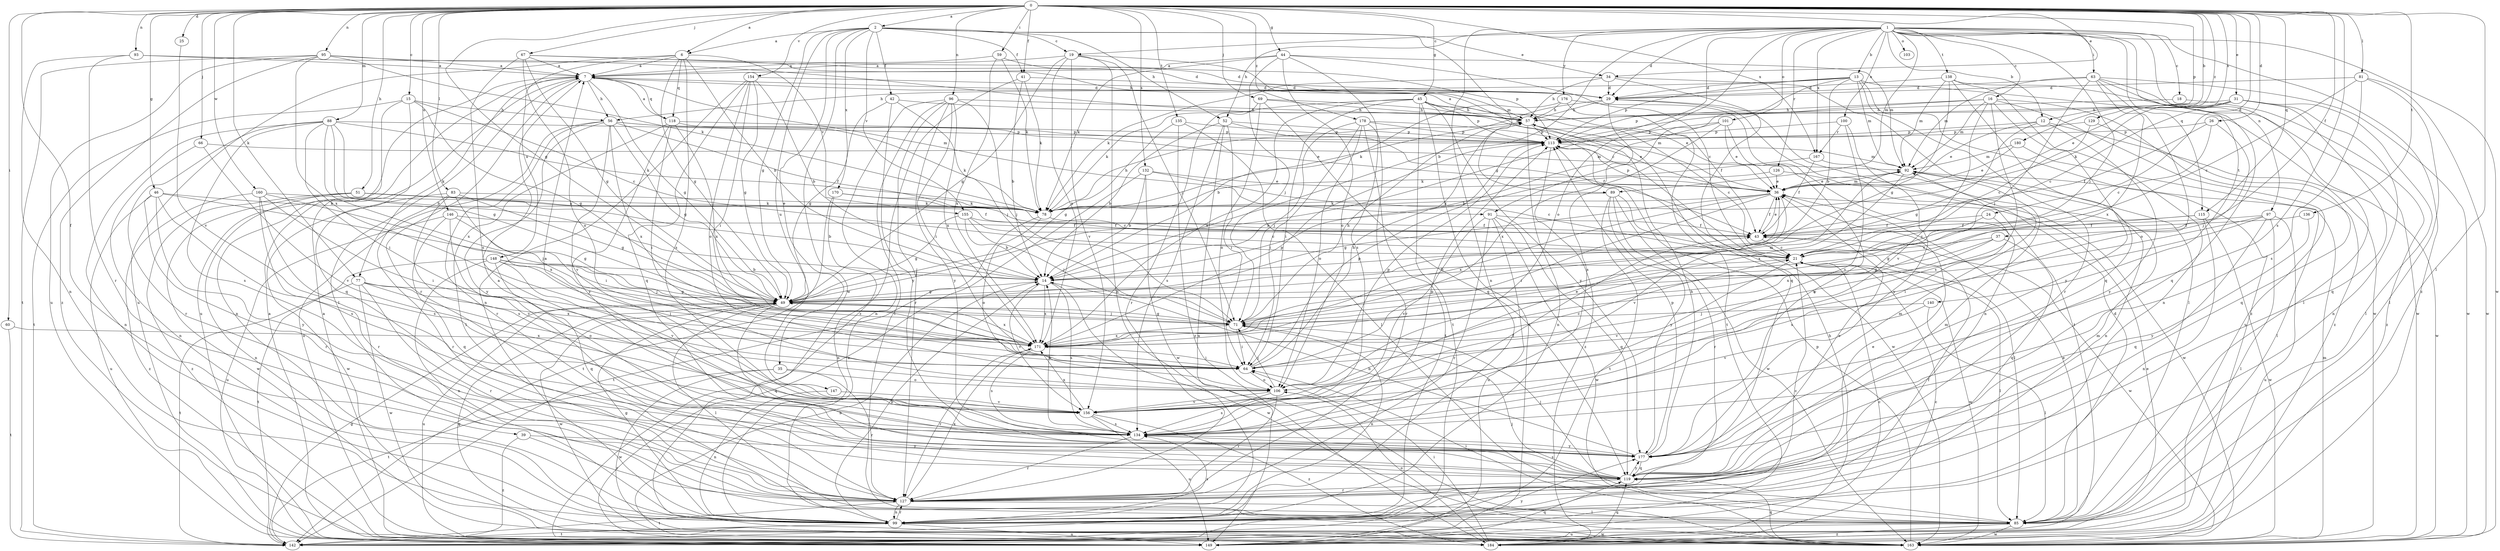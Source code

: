 strict digraph  {
0;
1;
2;
6;
7;
12;
13;
14;
15;
16;
18;
19;
21;
24;
25;
26;
29;
31;
34;
35;
36;
37;
39;
41;
42;
43;
44;
45;
46;
49;
51;
52;
56;
57;
59;
60;
63;
64;
66;
67;
69;
71;
77;
78;
81;
83;
85;
88;
89;
91;
92;
93;
95;
96;
97;
99;
100;
101;
103;
106;
113;
115;
118;
119;
126;
127;
129;
132;
134;
135;
136;
138;
140;
142;
146;
147;
148;
149;
154;
155;
156;
160;
163;
167;
170;
171;
176;
177;
178;
180;
184;
0 -> 2  [label=a];
0 -> 6  [label=a];
0 -> 12  [label=b];
0 -> 15  [label=c];
0 -> 24  [label=d];
0 -> 25  [label=d];
0 -> 26  [label=d];
0 -> 31  [label=e];
0 -> 34  [label=e];
0 -> 37  [label=f];
0 -> 39  [label=f];
0 -> 41  [label=f];
0 -> 44  [label=g];
0 -> 45  [label=g];
0 -> 46  [label=g];
0 -> 49  [label=g];
0 -> 51  [label=h];
0 -> 59  [label=i];
0 -> 60  [label=i];
0 -> 66  [label=j];
0 -> 67  [label=j];
0 -> 69  [label=j];
0 -> 77  [label=k];
0 -> 81  [label=l];
0 -> 83  [label=l];
0 -> 85  [label=l];
0 -> 88  [label=m];
0 -> 93  [label=n];
0 -> 95  [label=n];
0 -> 96  [label=n];
0 -> 113  [label=p];
0 -> 115  [label=q];
0 -> 129  [label=s];
0 -> 132  [label=s];
0 -> 134  [label=s];
0 -> 135  [label=t];
0 -> 136  [label=t];
0 -> 146  [label=u];
0 -> 154  [label=v];
0 -> 160  [label=w];
0 -> 167  [label=x];
0 -> 178  [label=z];
0 -> 180  [label=z];
1 -> 12  [label=b];
1 -> 13  [label=b];
1 -> 14  [label=b];
1 -> 16  [label=c];
1 -> 18  [label=c];
1 -> 19  [label=c];
1 -> 29  [label=d];
1 -> 49  [label=g];
1 -> 52  [label=h];
1 -> 63  [label=i];
1 -> 71  [label=j];
1 -> 89  [label=m];
1 -> 97  [label=n];
1 -> 99  [label=n];
1 -> 100  [label=o];
1 -> 101  [label=o];
1 -> 103  [label=o];
1 -> 106  [label=o];
1 -> 115  [label=q];
1 -> 126  [label=r];
1 -> 138  [label=t];
1 -> 140  [label=t];
1 -> 163  [label=w];
1 -> 167  [label=x];
1 -> 176  [label=y];
1 -> 184  [label=z];
2 -> 6  [label=a];
2 -> 19  [label=c];
2 -> 34  [label=e];
2 -> 35  [label=e];
2 -> 41  [label=f];
2 -> 42  [label=f];
2 -> 49  [label=g];
2 -> 52  [label=h];
2 -> 89  [label=m];
2 -> 147  [label=u];
2 -> 155  [label=v];
2 -> 163  [label=w];
2 -> 170  [label=x];
6 -> 7  [label=a];
6 -> 14  [label=b];
6 -> 49  [label=g];
6 -> 118  [label=q];
6 -> 134  [label=s];
6 -> 148  [label=u];
6 -> 149  [label=u];
6 -> 155  [label=v];
7 -> 29  [label=d];
7 -> 49  [label=g];
7 -> 56  [label=h];
7 -> 77  [label=k];
7 -> 85  [label=l];
7 -> 91  [label=m];
7 -> 118  [label=q];
7 -> 127  [label=r];
7 -> 149  [label=u];
12 -> 36  [label=e];
12 -> 49  [label=g];
12 -> 113  [label=p];
12 -> 163  [label=w];
12 -> 177  [label=y];
13 -> 14  [label=b];
13 -> 29  [label=d];
13 -> 56  [label=h];
13 -> 91  [label=m];
13 -> 92  [label=m];
13 -> 113  [label=p];
13 -> 127  [label=r];
13 -> 163  [label=w];
13 -> 184  [label=z];
14 -> 49  [label=g];
14 -> 134  [label=s];
14 -> 156  [label=v];
14 -> 163  [label=w];
14 -> 171  [label=x];
15 -> 21  [label=c];
15 -> 49  [label=g];
15 -> 56  [label=h];
15 -> 99  [label=n];
15 -> 119  [label=q];
15 -> 142  [label=t];
16 -> 57  [label=h];
16 -> 92  [label=m];
16 -> 113  [label=p];
16 -> 134  [label=s];
16 -> 149  [label=u];
16 -> 156  [label=v];
16 -> 177  [label=y];
16 -> 184  [label=z];
18 -> 57  [label=h];
18 -> 184  [label=z];
19 -> 7  [label=a];
19 -> 21  [label=c];
19 -> 49  [label=g];
19 -> 71  [label=j];
19 -> 99  [label=n];
19 -> 156  [label=v];
19 -> 171  [label=x];
21 -> 14  [label=b];
21 -> 85  [label=l];
21 -> 156  [label=v];
21 -> 163  [label=w];
24 -> 21  [label=c];
24 -> 43  [label=f];
24 -> 134  [label=s];
25 -> 156  [label=v];
26 -> 21  [label=c];
26 -> 43  [label=f];
26 -> 71  [label=j];
26 -> 113  [label=p];
29 -> 57  [label=h];
29 -> 78  [label=k];
29 -> 134  [label=s];
29 -> 142  [label=t];
31 -> 21  [label=c];
31 -> 36  [label=e];
31 -> 57  [label=h];
31 -> 78  [label=k];
31 -> 85  [label=l];
31 -> 99  [label=n];
31 -> 119  [label=q];
34 -> 29  [label=d];
34 -> 57  [label=h];
34 -> 78  [label=k];
34 -> 85  [label=l];
34 -> 119  [label=q];
35 -> 106  [label=o];
35 -> 127  [label=r];
35 -> 142  [label=t];
35 -> 163  [label=w];
36 -> 43  [label=f];
36 -> 49  [label=g];
36 -> 64  [label=i];
36 -> 78  [label=k];
36 -> 92  [label=m];
36 -> 113  [label=p];
36 -> 156  [label=v];
36 -> 171  [label=x];
37 -> 21  [label=c];
37 -> 49  [label=g];
37 -> 119  [label=q];
37 -> 171  [label=x];
39 -> 127  [label=r];
39 -> 177  [label=y];
39 -> 184  [label=z];
41 -> 14  [label=b];
41 -> 29  [label=d];
41 -> 78  [label=k];
41 -> 184  [label=z];
42 -> 49  [label=g];
42 -> 57  [label=h];
42 -> 71  [label=j];
42 -> 177  [label=y];
43 -> 21  [label=c];
43 -> 36  [label=e];
43 -> 163  [label=w];
44 -> 7  [label=a];
44 -> 21  [label=c];
44 -> 71  [label=j];
44 -> 78  [label=k];
44 -> 92  [label=m];
44 -> 106  [label=o];
44 -> 134  [label=s];
45 -> 43  [label=f];
45 -> 57  [label=h];
45 -> 64  [label=i];
45 -> 78  [label=k];
45 -> 113  [label=p];
45 -> 142  [label=t];
45 -> 149  [label=u];
45 -> 171  [label=x];
45 -> 177  [label=y];
46 -> 71  [label=j];
46 -> 78  [label=k];
46 -> 127  [label=r];
46 -> 134  [label=s];
46 -> 149  [label=u];
46 -> 177  [label=y];
49 -> 71  [label=j];
49 -> 85  [label=l];
49 -> 119  [label=q];
49 -> 149  [label=u];
49 -> 163  [label=w];
49 -> 171  [label=x];
51 -> 14  [label=b];
51 -> 43  [label=f];
51 -> 78  [label=k];
51 -> 99  [label=n];
51 -> 163  [label=w];
51 -> 184  [label=z];
52 -> 14  [label=b];
52 -> 43  [label=f];
52 -> 64  [label=i];
52 -> 113  [label=p];
52 -> 134  [label=s];
52 -> 149  [label=u];
56 -> 36  [label=e];
56 -> 43  [label=f];
56 -> 49  [label=g];
56 -> 113  [label=p];
56 -> 127  [label=r];
56 -> 149  [label=u];
56 -> 156  [label=v];
56 -> 171  [label=x];
56 -> 177  [label=y];
57 -> 7  [label=a];
57 -> 21  [label=c];
57 -> 99  [label=n];
57 -> 113  [label=p];
59 -> 7  [label=a];
59 -> 78  [label=k];
59 -> 113  [label=p];
59 -> 171  [label=x];
60 -> 142  [label=t];
60 -> 171  [label=x];
63 -> 29  [label=d];
63 -> 71  [label=j];
63 -> 85  [label=l];
63 -> 92  [label=m];
63 -> 106  [label=o];
63 -> 119  [label=q];
63 -> 163  [label=w];
63 -> 171  [label=x];
64 -> 21  [label=c];
64 -> 57  [label=h];
64 -> 106  [label=o];
64 -> 113  [label=p];
66 -> 92  [label=m];
66 -> 99  [label=n];
66 -> 156  [label=v];
67 -> 7  [label=a];
67 -> 29  [label=d];
67 -> 49  [label=g];
67 -> 57  [label=h];
67 -> 106  [label=o];
67 -> 134  [label=s];
69 -> 36  [label=e];
69 -> 57  [label=h];
69 -> 106  [label=o];
69 -> 119  [label=q];
69 -> 127  [label=r];
71 -> 49  [label=g];
71 -> 57  [label=h];
71 -> 64  [label=i];
71 -> 92  [label=m];
71 -> 99  [label=n];
71 -> 171  [label=x];
77 -> 49  [label=g];
77 -> 106  [label=o];
77 -> 127  [label=r];
77 -> 142  [label=t];
77 -> 163  [label=w];
77 -> 171  [label=x];
78 -> 43  [label=f];
78 -> 57  [label=h];
78 -> 106  [label=o];
78 -> 142  [label=t];
81 -> 21  [label=c];
81 -> 29  [label=d];
81 -> 85  [label=l];
81 -> 134  [label=s];
81 -> 163  [label=w];
83 -> 49  [label=g];
83 -> 64  [label=i];
83 -> 78  [label=k];
83 -> 127  [label=r];
83 -> 134  [label=s];
83 -> 163  [label=w];
85 -> 29  [label=d];
85 -> 36  [label=e];
85 -> 64  [label=i];
85 -> 71  [label=j];
85 -> 149  [label=u];
85 -> 163  [label=w];
85 -> 184  [label=z];
88 -> 14  [label=b];
88 -> 49  [label=g];
88 -> 64  [label=i];
88 -> 78  [label=k];
88 -> 99  [label=n];
88 -> 113  [label=p];
88 -> 127  [label=r];
88 -> 134  [label=s];
88 -> 171  [label=x];
89 -> 78  [label=k];
89 -> 85  [label=l];
89 -> 127  [label=r];
89 -> 142  [label=t];
89 -> 163  [label=w];
89 -> 177  [label=y];
91 -> 43  [label=f];
91 -> 119  [label=q];
91 -> 127  [label=r];
91 -> 149  [label=u];
91 -> 156  [label=v];
91 -> 163  [label=w];
92 -> 36  [label=e];
92 -> 171  [label=x];
93 -> 7  [label=a];
93 -> 36  [label=e];
93 -> 99  [label=n];
93 -> 127  [label=r];
95 -> 7  [label=a];
95 -> 29  [label=d];
95 -> 78  [label=k];
95 -> 142  [label=t];
95 -> 149  [label=u];
95 -> 171  [label=x];
95 -> 184  [label=z];
96 -> 57  [label=h];
96 -> 64  [label=i];
96 -> 71  [label=j];
96 -> 85  [label=l];
96 -> 99  [label=n];
96 -> 127  [label=r];
96 -> 171  [label=x];
96 -> 177  [label=y];
97 -> 43  [label=f];
97 -> 64  [label=i];
97 -> 85  [label=l];
97 -> 119  [label=q];
97 -> 149  [label=u];
97 -> 171  [label=x];
99 -> 14  [label=b];
99 -> 21  [label=c];
99 -> 43  [label=f];
99 -> 49  [label=g];
99 -> 127  [label=r];
99 -> 134  [label=s];
99 -> 142  [label=t];
99 -> 149  [label=u];
99 -> 163  [label=w];
100 -> 113  [label=p];
100 -> 156  [label=v];
100 -> 177  [label=y];
100 -> 167  [label=r];
101 -> 14  [label=b];
101 -> 36  [label=e];
101 -> 113  [label=p];
101 -> 171  [label=x];
101 -> 177  [label=y];
106 -> 36  [label=e];
106 -> 71  [label=j];
106 -> 113  [label=p];
106 -> 127  [label=r];
106 -> 134  [label=s];
106 -> 156  [label=v];
113 -> 92  [label=m];
113 -> 163  [label=w];
113 -> 184  [label=z];
115 -> 43  [label=f];
115 -> 49  [label=g];
115 -> 99  [label=n];
115 -> 163  [label=w];
118 -> 7  [label=a];
118 -> 64  [label=i];
118 -> 78  [label=k];
118 -> 85  [label=l];
118 -> 113  [label=p];
118 -> 171  [label=x];
118 -> 177  [label=y];
119 -> 7  [label=a];
119 -> 36  [label=e];
119 -> 71  [label=j];
119 -> 92  [label=m];
119 -> 127  [label=r];
119 -> 134  [label=s];
119 -> 177  [label=y];
126 -> 14  [label=b];
126 -> 36  [label=e];
126 -> 163  [label=w];
127 -> 36  [label=e];
127 -> 85  [label=l];
127 -> 92  [label=m];
127 -> 99  [label=n];
127 -> 142  [label=t];
127 -> 171  [label=x];
129 -> 21  [label=c];
129 -> 113  [label=p];
129 -> 119  [label=q];
132 -> 14  [label=b];
132 -> 21  [label=c];
132 -> 36  [label=e];
132 -> 163  [label=w];
132 -> 184  [label=z];
134 -> 7  [label=a];
134 -> 14  [label=b];
134 -> 43  [label=f];
134 -> 113  [label=p];
134 -> 127  [label=r];
134 -> 177  [label=y];
135 -> 49  [label=g];
135 -> 85  [label=l];
135 -> 113  [label=p];
135 -> 184  [label=z];
136 -> 43  [label=f];
136 -> 177  [label=y];
138 -> 29  [label=d];
138 -> 49  [label=g];
138 -> 92  [label=m];
138 -> 99  [label=n];
138 -> 119  [label=q];
138 -> 163  [label=w];
140 -> 71  [label=j];
140 -> 85  [label=l];
140 -> 156  [label=v];
142 -> 49  [label=g];
142 -> 177  [label=y];
146 -> 43  [label=f];
146 -> 49  [label=g];
146 -> 119  [label=q];
146 -> 149  [label=u];
146 -> 156  [label=v];
147 -> 99  [label=n];
147 -> 156  [label=v];
148 -> 14  [label=b];
148 -> 64  [label=i];
148 -> 71  [label=j];
148 -> 99  [label=n];
148 -> 119  [label=q];
148 -> 142  [label=t];
148 -> 156  [label=v];
149 -> 7  [label=a];
149 -> 21  [label=c];
149 -> 36  [label=e];
149 -> 119  [label=q];
154 -> 14  [label=b];
154 -> 29  [label=d];
154 -> 49  [label=g];
154 -> 64  [label=i];
154 -> 99  [label=n];
154 -> 106  [label=o];
154 -> 119  [label=q];
155 -> 14  [label=b];
155 -> 21  [label=c];
155 -> 43  [label=f];
155 -> 49  [label=g];
155 -> 71  [label=j];
156 -> 134  [label=s];
156 -> 149  [label=u];
156 -> 171  [label=x];
156 -> 184  [label=z];
160 -> 64  [label=i];
160 -> 78  [label=k];
160 -> 127  [label=r];
160 -> 134  [label=s];
160 -> 171  [label=x];
160 -> 184  [label=z];
163 -> 49  [label=g];
163 -> 92  [label=m];
163 -> 113  [label=p];
163 -> 119  [label=q];
167 -> 43  [label=f];
167 -> 78  [label=k];
167 -> 99  [label=n];
170 -> 21  [label=c];
170 -> 78  [label=k];
170 -> 99  [label=n];
170 -> 142  [label=t];
171 -> 64  [label=i];
171 -> 113  [label=p];
171 -> 127  [label=r];
171 -> 134  [label=s];
176 -> 14  [label=b];
176 -> 57  [label=h];
176 -> 99  [label=n];
176 -> 142  [label=t];
177 -> 14  [label=b];
177 -> 57  [label=h];
177 -> 92  [label=m];
177 -> 113  [label=p];
177 -> 119  [label=q];
178 -> 36  [label=e];
178 -> 64  [label=i];
178 -> 71  [label=j];
178 -> 106  [label=o];
178 -> 113  [label=p];
178 -> 127  [label=r];
178 -> 142  [label=t];
180 -> 36  [label=e];
180 -> 85  [label=l];
180 -> 92  [label=m];
184 -> 7  [label=a];
184 -> 14  [label=b];
184 -> 21  [label=c];
184 -> 57  [label=h];
184 -> 64  [label=i];
184 -> 106  [label=o];
184 -> 119  [label=q];
}
